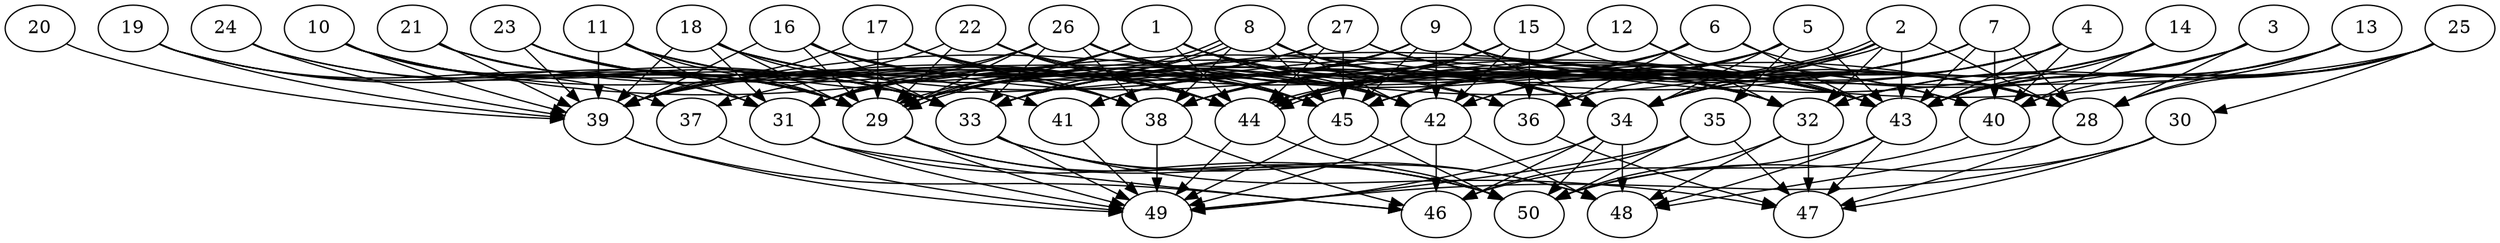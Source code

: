 // DAG automatically generated by daggen at Tue Aug  6 16:32:29 2019
// ./daggen --dot -n 50 --ccr 0.5 --fat 0.8 --regular 0.5 --density 0.7 --mindata 5242880 --maxdata 52428800 
digraph G {
  1 [size="88023040", alpha="0.09", expect_size="44011520"] 
  1 -> 29 [size ="44011520"]
  1 -> 31 [size ="44011520"]
  1 -> 32 [size ="44011520"]
  1 -> 36 [size ="44011520"]
  1 -> 39 [size ="44011520"]
  1 -> 42 [size ="44011520"]
  1 -> 43 [size ="44011520"]
  1 -> 44 [size ="44011520"]
  2 [size="99962880", alpha="0.02", expect_size="49981440"] 
  2 -> 28 [size ="49981440"]
  2 -> 32 [size ="49981440"]
  2 -> 34 [size ="49981440"]
  2 -> 39 [size ="49981440"]
  2 -> 42 [size ="49981440"]
  2 -> 43 [size ="49981440"]
  2 -> 44 [size ="49981440"]
  2 -> 44 [size ="49981440"]
  3 [size="66998272", alpha="0.09", expect_size="33499136"] 
  3 -> 28 [size ="33499136"]
  3 -> 34 [size ="33499136"]
  3 -> 43 [size ="33499136"]
  3 -> 44 [size ="33499136"]
  4 [size="63942656", alpha="0.12", expect_size="31971328"] 
  4 -> 34 [size ="31971328"]
  4 -> 40 [size ="31971328"]
  4 -> 43 [size ="31971328"]
  4 -> 44 [size ="31971328"]
  4 -> 45 [size ="31971328"]
  5 [size="37849088", alpha="0.02", expect_size="18924544"] 
  5 -> 33 [size ="18924544"]
  5 -> 34 [size ="18924544"]
  5 -> 35 [size ="18924544"]
  5 -> 42 [size ="18924544"]
  5 -> 43 [size ="18924544"]
  5 -> 44 [size ="18924544"]
  5 -> 45 [size ="18924544"]
  6 [size="92258304", alpha="0.06", expect_size="46129152"] 
  6 -> 28 [size ="46129152"]
  6 -> 29 [size ="46129152"]
  6 -> 36 [size ="46129152"]
  6 -> 38 [size ="46129152"]
  6 -> 43 [size ="46129152"]
  6 -> 44 [size ="46129152"]
  6 -> 45 [size ="46129152"]
  7 [size="24956928", alpha="0.04", expect_size="12478464"] 
  7 -> 28 [size ="12478464"]
  7 -> 29 [size ="12478464"]
  7 -> 36 [size ="12478464"]
  7 -> 38 [size ="12478464"]
  7 -> 40 [size ="12478464"]
  7 -> 43 [size ="12478464"]
  7 -> 45 [size ="12478464"]
  8 [size="54450176", alpha="0.19", expect_size="27225088"] 
  8 -> 29 [size ="27225088"]
  8 -> 29 [size ="27225088"]
  8 -> 33 [size ="27225088"]
  8 -> 34 [size ="27225088"]
  8 -> 38 [size ="27225088"]
  8 -> 42 [size ="27225088"]
  8 -> 43 [size ="27225088"]
  8 -> 45 [size ="27225088"]
  9 [size="50618368", alpha="0.20", expect_size="25309184"] 
  9 -> 28 [size ="25309184"]
  9 -> 29 [size ="25309184"]
  9 -> 32 [size ="25309184"]
  9 -> 33 [size ="25309184"]
  9 -> 34 [size ="25309184"]
  9 -> 37 [size ="25309184"]
  9 -> 41 [size ="25309184"]
  9 -> 42 [size ="25309184"]
  9 -> 43 [size ="25309184"]
  9 -> 45 [size ="25309184"]
  10 [size="79044608", alpha="0.07", expect_size="39522304"] 
  10 -> 29 [size ="39522304"]
  10 -> 31 [size ="39522304"]
  10 -> 33 [size ="39522304"]
  10 -> 34 [size ="39522304"]
  10 -> 37 [size ="39522304"]
  10 -> 39 [size ="39522304"]
  10 -> 44 [size ="39522304"]
  11 [size="70832128", alpha="0.18", expect_size="35416064"] 
  11 -> 29 [size ="35416064"]
  11 -> 31 [size ="35416064"]
  11 -> 32 [size ="35416064"]
  11 -> 38 [size ="35416064"]
  11 -> 39 [size ="35416064"]
  11 -> 42 [size ="35416064"]
  12 [size="20166656", alpha="0.14", expect_size="10083328"] 
  12 -> 31 [size ="10083328"]
  12 -> 32 [size ="10083328"]
  12 -> 43 [size ="10083328"]
  12 -> 44 [size ="10083328"]
  13 [size="28678144", alpha="0.16", expect_size="14339072"] 
  13 -> 28 [size ="14339072"]
  13 -> 32 [size ="14339072"]
  13 -> 33 [size ="14339072"]
  13 -> 43 [size ="14339072"]
  14 [size="69122048", alpha="0.07", expect_size="34561024"] 
  14 -> 33 [size ="34561024"]
  14 -> 34 [size ="34561024"]
  14 -> 40 [size ="34561024"]
  14 -> 43 [size ="34561024"]
  15 [size="29429760", alpha="0.04", expect_size="14714880"] 
  15 -> 36 [size ="14714880"]
  15 -> 38 [size ="14714880"]
  15 -> 41 [size ="14714880"]
  15 -> 42 [size ="14714880"]
  15 -> 43 [size ="14714880"]
  15 -> 44 [size ="14714880"]
  16 [size="37142528", alpha="0.07", expect_size="18571264"] 
  16 -> 29 [size ="18571264"]
  16 -> 33 [size ="18571264"]
  16 -> 38 [size ="18571264"]
  16 -> 39 [size ="18571264"]
  16 -> 43 [size ="18571264"]
  16 -> 44 [size ="18571264"]
  16 -> 45 [size ="18571264"]
  17 [size="65716224", alpha="0.19", expect_size="32858112"] 
  17 -> 29 [size ="32858112"]
  17 -> 34 [size ="32858112"]
  17 -> 38 [size ="32858112"]
  17 -> 39 [size ="32858112"]
  17 -> 44 [size ="32858112"]
  17 -> 45 [size ="32858112"]
  18 [size="83488768", alpha="0.10", expect_size="41744384"] 
  18 -> 29 [size ="41744384"]
  18 -> 31 [size ="41744384"]
  18 -> 32 [size ="41744384"]
  18 -> 33 [size ="41744384"]
  18 -> 36 [size ="41744384"]
  18 -> 39 [size ="41744384"]
  18 -> 44 [size ="41744384"]
  19 [size="77817856", alpha="0.16", expect_size="38908928"] 
  19 -> 29 [size ="38908928"]
  19 -> 31 [size ="38908928"]
  19 -> 33 [size ="38908928"]
  19 -> 39 [size ="38908928"]
  20 [size="77742080", alpha="0.17", expect_size="38871040"] 
  20 -> 39 [size ="38871040"]
  21 [size="16125952", alpha="0.15", expect_size="8062976"] 
  21 -> 29 [size ="8062976"]
  21 -> 39 [size ="8062976"]
  21 -> 41 [size ="8062976"]
  21 -> 44 [size ="8062976"]
  22 [size="99061760", alpha="0.11", expect_size="49530880"] 
  22 -> 29 [size ="49530880"]
  22 -> 39 [size ="49530880"]
  22 -> 43 [size ="49530880"]
  22 -> 44 [size ="49530880"]
  22 -> 45 [size ="49530880"]
  23 [size="70232064", alpha="0.20", expect_size="35116032"] 
  23 -> 29 [size ="35116032"]
  23 -> 33 [size ="35116032"]
  23 -> 39 [size ="35116032"]
  23 -> 44 [size ="35116032"]
  23 -> 45 [size ="35116032"]
  24 [size="50991104", alpha="0.19", expect_size="25495552"] 
  24 -> 29 [size ="25495552"]
  24 -> 33 [size ="25495552"]
  24 -> 39 [size ="25495552"]
  25 [size="85506048", alpha="0.05", expect_size="42753024"] 
  25 -> 28 [size ="42753024"]
  25 -> 30 [size ="42753024"]
  25 -> 32 [size ="42753024"]
  25 -> 39 [size ="42753024"]
  25 -> 40 [size ="42753024"]
  25 -> 43 [size ="42753024"]
  26 [size="11540480", alpha="0.08", expect_size="5770240"] 
  26 -> 28 [size ="5770240"]
  26 -> 29 [size ="5770240"]
  26 -> 31 [size ="5770240"]
  26 -> 33 [size ="5770240"]
  26 -> 38 [size ="5770240"]
  26 -> 39 [size ="5770240"]
  26 -> 40 [size ="5770240"]
  26 -> 42 [size ="5770240"]
  26 -> 45 [size ="5770240"]
  27 [size="44998656", alpha="0.14", expect_size="22499328"] 
  27 -> 28 [size ="22499328"]
  27 -> 29 [size ="22499328"]
  27 -> 31 [size ="22499328"]
  27 -> 39 [size ="22499328"]
  27 -> 40 [size ="22499328"]
  27 -> 43 [size ="22499328"]
  27 -> 44 [size ="22499328"]
  27 -> 45 [size ="22499328"]
  28 [size="40708096", alpha="0.09", expect_size="20354048"] 
  28 -> 47 [size ="20354048"]
  28 -> 48 [size ="20354048"]
  29 [size="87140352", alpha="0.13", expect_size="43570176"] 
  29 -> 48 [size ="43570176"]
  29 -> 49 [size ="43570176"]
  29 -> 50 [size ="43570176"]
  30 [size="67999744", alpha="0.12", expect_size="33999872"] 
  30 -> 47 [size ="33999872"]
  30 -> 49 [size ="33999872"]
  30 -> 50 [size ="33999872"]
  31 [size="54151168", alpha="0.03", expect_size="27075584"] 
  31 -> 46 [size ="27075584"]
  31 -> 49 [size ="27075584"]
  31 -> 50 [size ="27075584"]
  32 [size="28760064", alpha="0.16", expect_size="14380032"] 
  32 -> 47 [size ="14380032"]
  32 -> 48 [size ="14380032"]
  32 -> 50 [size ="14380032"]
  33 [size="81307648", alpha="0.13", expect_size="40653824"] 
  33 -> 47 [size ="40653824"]
  33 -> 48 [size ="40653824"]
  33 -> 49 [size ="40653824"]
  33 -> 50 [size ="40653824"]
  34 [size="79560704", alpha="0.03", expect_size="39780352"] 
  34 -> 46 [size ="39780352"]
  34 -> 48 [size ="39780352"]
  34 -> 49 [size ="39780352"]
  34 -> 50 [size ="39780352"]
  35 [size="76978176", alpha="0.16", expect_size="38489088"] 
  35 -> 46 [size ="38489088"]
  35 -> 47 [size ="38489088"]
  35 -> 49 [size ="38489088"]
  35 -> 50 [size ="38489088"]
  36 [size="100927488", alpha="0.15", expect_size="50463744"] 
  36 -> 47 [size ="50463744"]
  37 [size="44433408", alpha="0.06", expect_size="22216704"] 
  37 -> 49 [size ="22216704"]
  38 [size="16345088", alpha="0.12", expect_size="8172544"] 
  38 -> 46 [size ="8172544"]
  38 -> 49 [size ="8172544"]
  39 [size="60624896", alpha="0.13", expect_size="30312448"] 
  39 -> 46 [size ="30312448"]
  39 -> 49 [size ="30312448"]
  40 [size="28663808", alpha="0.08", expect_size="14331904"] 
  40 -> 50 [size ="14331904"]
  41 [size="83394560", alpha="0.04", expect_size="41697280"] 
  41 -> 49 [size ="41697280"]
  42 [size="96417792", alpha="0.19", expect_size="48208896"] 
  42 -> 46 [size ="48208896"]
  42 -> 48 [size ="48208896"]
  42 -> 49 [size ="48208896"]
  43 [size="77420544", alpha="0.06", expect_size="38710272"] 
  43 -> 46 [size ="38710272"]
  43 -> 47 [size ="38710272"]
  43 -> 48 [size ="38710272"]
  44 [size="44593152", alpha="0.02", expect_size="22296576"] 
  44 -> 49 [size ="22296576"]
  44 -> 50 [size ="22296576"]
  45 [size="56573952", alpha="0.14", expect_size="28286976"] 
  45 -> 49 [size ="28286976"]
  45 -> 50 [size ="28286976"]
  46 [size="37935104", alpha="0.07", expect_size="18967552"] 
  47 [size="15335424", alpha="0.06", expect_size="7667712"] 
  48 [size="44003328", alpha="0.12", expect_size="22001664"] 
  49 [size="102574080", alpha="0.14", expect_size="51287040"] 
  50 [size="69638144", alpha="0.08", expect_size="34819072"] 
}
